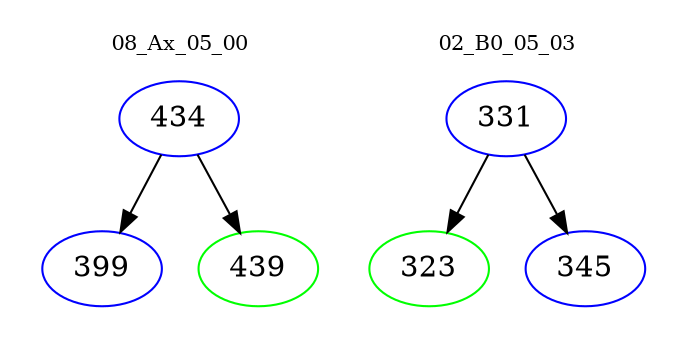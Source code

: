 digraph{
subgraph cluster_0 {
color = white
label = "08_Ax_05_00";
fontsize=10;
T0_434 [label="434", color="blue"]
T0_434 -> T0_399 [color="black"]
T0_399 [label="399", color="blue"]
T0_434 -> T0_439 [color="black"]
T0_439 [label="439", color="green"]
}
subgraph cluster_1 {
color = white
label = "02_B0_05_03";
fontsize=10;
T1_331 [label="331", color="blue"]
T1_331 -> T1_323 [color="black"]
T1_323 [label="323", color="green"]
T1_331 -> T1_345 [color="black"]
T1_345 [label="345", color="blue"]
}
}
